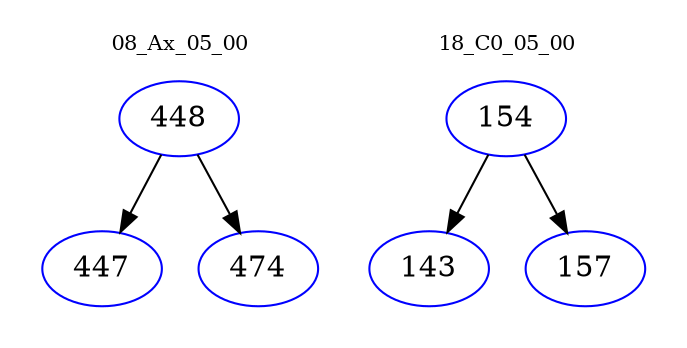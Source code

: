 digraph{
subgraph cluster_0 {
color = white
label = "08_Ax_05_00";
fontsize=10;
T0_448 [label="448", color="blue"]
T0_448 -> T0_447 [color="black"]
T0_447 [label="447", color="blue"]
T0_448 -> T0_474 [color="black"]
T0_474 [label="474", color="blue"]
}
subgraph cluster_1 {
color = white
label = "18_C0_05_00";
fontsize=10;
T1_154 [label="154", color="blue"]
T1_154 -> T1_143 [color="black"]
T1_143 [label="143", color="blue"]
T1_154 -> T1_157 [color="black"]
T1_157 [label="157", color="blue"]
}
}
